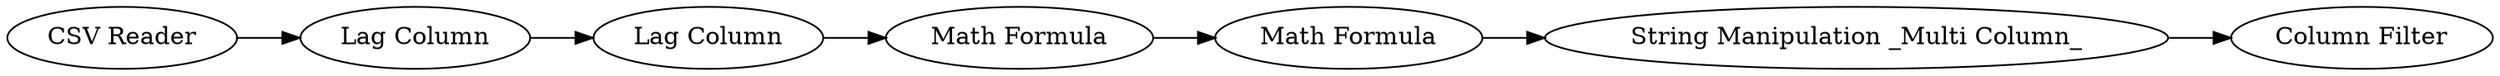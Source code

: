 digraph {
	7 -> 8
	8 -> 9
	2 -> 7
	11 -> 12
	9 -> 10
	10 -> 11
	7 [label="Lag Column"]
	9 [label="Math Formula"]
	11 [label="String Manipulation _Multi Column_"]
	8 [label="Lag Column"]
	12 [label="Column Filter"]
	2 [label="CSV Reader"]
	10 [label="Math Formula"]
	rankdir=LR
}
